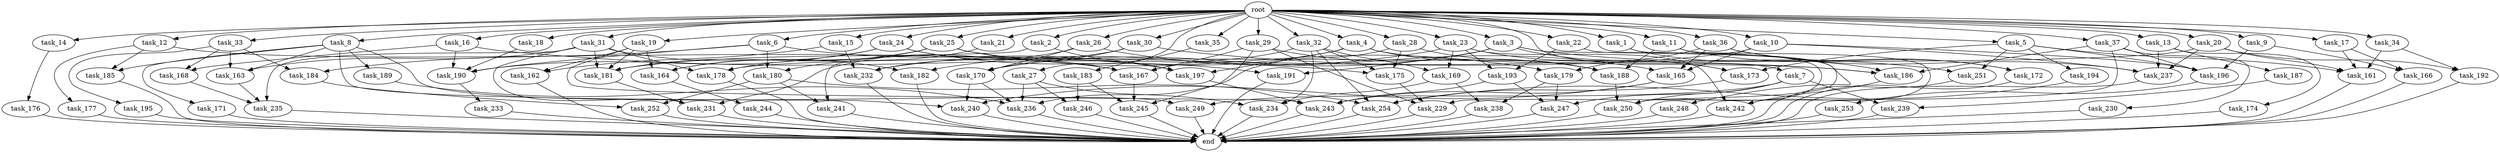 digraph G {
  root [size="0.000000"];
  task_11 [size="1024.000000"];
  task_234 [size="996432412672.000000"];
  task_239 [size="171798691840.000000"];
  task_233 [size="137438953472.000000"];
  task_185 [size="730144440320.000000"];
  task_2 [size="1024.000000"];
  task_182 [size="68719476736.000000"];
  task_21 [size="1024.000000"];
  task_164 [size="1417339207680.000000"];
  task_23 [size="1024.000000"];
  task_35 [size="1024.000000"];
  task_236 [size="858993459200.000000"];
  task_162 [size="996432412672.000000"];
  task_33 [size="1024.000000"];
  task_176 [size="137438953472.000000"];
  task_232 [size="309237645312.000000"];
  task_231 [size="532575944704.000000"];
  task_14 [size="1024.000000"];
  task_246 [size="274877906944.000000"];
  task_178 [size="1005022347264.000000"];
  task_3 [size="1024.000000"];
  task_249 [size="446676598784.000000"];
  task_254 [size="1022202216448.000000"];
  task_196 [size="1288490188800.000000"];
  task_187 [size="214748364800.000000"];
  task_197 [size="1013612281856.000000"];
  task_250 [size="979252543488.000000"];
  task_28 [size="1024.000000"];
  task_173 [size="532575944704.000000"];
  task_22 [size="1024.000000"];
  task_165 [size="1314259992576.000000"];
  task_242 [size="944892805120.000000"];
  task_5 [size="1024.000000"];
  task_30 [size="1024.000000"];
  task_179 [size="1279900254208.000000"];
  task_193 [size="171798691840.000000"];
  task_243 [size="2010044694528.000000"];
  task_183 [size="549755813888.000000"];
  task_9 [size="1024.000000"];
  task_244 [size="420906795008.000000"];
  task_168 [size="618475290624.000000"];
  task_27 [size="1024.000000"];
  task_238 [size="627065225216.000000"];
  task_195 [size="309237645312.000000"];
  task_20 [size="1024.000000"];
  task_166 [size="1168231104512.000000"];
  task_175 [size="1168231104512.000000"];
  task_37 [size="1024.000000"];
  task_245 [size="970662608896.000000"];
  task_194 [size="420906795008.000000"];
  task_169 [size="343597383680.000000"];
  task_247 [size="429496729600.000000"];
  task_252 [size="558345748480.000000"];
  task_230 [size="137438953472.000000"];
  task_186 [size="1245540515840.000000"];
  task_163 [size="652835028992.000000"];
  task_172 [size="1073741824000.000000"];
  task_251 [size="498216206336.000000"];
  task_188 [size="1039382085632.000000"];
  task_8 [size="1024.000000"];
  task_191 [size="214748364800.000000"];
  task_15 [size="1024.000000"];
  task_24 [size="1024.000000"];
  task_167 [size="1005022347264.000000"];
  task_31 [size="1024.000000"];
  task_12 [size="1024.000000"];
  task_32 [size="1024.000000"];
  task_189 [size="309237645312.000000"];
  task_171 [size="309237645312.000000"];
  end [size="0.000000"];
  task_10 [size="1024.000000"];
  task_29 [size="1024.000000"];
  task_241 [size="841813590016.000000"];
  task_1 [size="1024.000000"];
  task_34 [size="1024.000000"];
  task_192 [size="1099511627776.000000"];
  task_4 [size="1024.000000"];
  task_13 [size="1024.000000"];
  task_36 [size="1024.000000"];
  task_170 [size="532575944704.000000"];
  task_235 [size="1108101562368.000000"];
  task_16 [size="1024.000000"];
  task_181 [size="1735166787584.000000"];
  task_177 [size="420906795008.000000"];
  task_253 [size="309237645312.000000"];
  task_248 [size="137438953472.000000"];
  task_18 [size="1024.000000"];
  task_26 [size="1024.000000"];
  task_180 [size="730144440320.000000"];
  task_25 [size="1024.000000"];
  task_19 [size="1024.000000"];
  task_229 [size="970662608896.000000"];
  task_161 [size="2379411881984.000000"];
  task_184 [size="343597383680.000000"];
  task_17 [size="1024.000000"];
  task_190 [size="1030792151040.000000"];
  task_237 [size="2044404432896.000000"];
  task_240 [size="1202590842880.000000"];
  task_6 [size="1024.000000"];
  task_7 [size="1024.000000"];
  task_174 [size="214748364800.000000"];

  root -> task_11 [size="1.000000"];
  root -> task_28 [size="1.000000"];
  root -> task_10 [size="1.000000"];
  root -> task_20 [size="1.000000"];
  root -> task_2 [size="1.000000"];
  root -> task_4 [size="1.000000"];
  root -> task_13 [size="1.000000"];
  root -> task_21 [size="1.000000"];
  root -> task_16 [size="1.000000"];
  root -> task_22 [size="1.000000"];
  root -> task_15 [size="1.000000"];
  root -> task_36 [size="1.000000"];
  root -> task_33 [size="1.000000"];
  root -> task_1 [size="1.000000"];
  root -> task_5 [size="1.000000"];
  root -> task_14 [size="1.000000"];
  root -> task_18 [size="1.000000"];
  root -> task_26 [size="1.000000"];
  root -> task_6 [size="1.000000"];
  root -> task_25 [size="1.000000"];
  root -> task_24 [size="1.000000"];
  root -> task_9 [size="1.000000"];
  root -> task_23 [size="1.000000"];
  root -> task_3 [size="1.000000"];
  root -> task_19 [size="1.000000"];
  root -> task_27 [size="1.000000"];
  root -> task_35 [size="1.000000"];
  root -> task_17 [size="1.000000"];
  root -> task_31 [size="1.000000"];
  root -> task_12 [size="1.000000"];
  root -> task_32 [size="1.000000"];
  root -> task_34 [size="1.000000"];
  root -> task_37 [size="1.000000"];
  root -> task_30 [size="1.000000"];
  root -> task_8 [size="1.000000"];
  root -> task_7 [size="1.000000"];
  root -> task_29 [size="1.000000"];
  task_11 -> task_172 [size="209715200.000000"];
  task_11 -> task_242 [size="209715200.000000"];
  task_11 -> task_188 [size="209715200.000000"];
  task_234 -> end [size="1.000000"];
  task_239 -> end [size="1.000000"];
  task_233 -> end [size="1.000000"];
  task_185 -> end [size="1.000000"];
  task_2 -> task_241 [size="411041792.000000"];
  task_2 -> task_197 [size="411041792.000000"];
  task_182 -> end [size="1.000000"];
  task_21 -> task_180 [size="679477248.000000"];
  task_164 -> task_244 [size="411041792.000000"];
  task_23 -> task_193 [size="33554432.000000"];
  task_23 -> task_173 [size="33554432.000000"];
  task_23 -> task_169 [size="33554432.000000"];
  task_23 -> task_242 [size="33554432.000000"];
  task_23 -> task_182 [size="33554432.000000"];
  task_35 -> task_183 [size="536870912.000000"];
  task_236 -> end [size="1.000000"];
  task_162 -> end [size="1.000000"];
  task_33 -> task_168 [size="301989888.000000"];
  task_33 -> task_163 [size="301989888.000000"];
  task_33 -> task_195 [size="301989888.000000"];
  task_33 -> task_184 [size="301989888.000000"];
  task_176 -> end [size="1.000000"];
  task_232 -> end [size="1.000000"];
  task_231 -> end [size="1.000000"];
  task_14 -> task_176 [size="134217728.000000"];
  task_246 -> end [size="1.000000"];
  task_178 -> end [size="1.000000"];
  task_3 -> task_191 [size="75497472.000000"];
  task_3 -> task_173 [size="75497472.000000"];
  task_3 -> task_170 [size="75497472.000000"];
  task_3 -> task_250 [size="75497472.000000"];
  task_3 -> task_251 [size="75497472.000000"];
  task_249 -> end [size="1.000000"];
  task_254 -> end [size="1.000000"];
  task_196 -> task_253 [size="301989888.000000"];
  task_187 -> task_239 [size="33554432.000000"];
  task_197 -> task_243 [size="75497472.000000"];
  task_250 -> end [size="1.000000"];
  task_28 -> task_175 [size="536870912.000000"];
  task_28 -> task_188 [size="536870912.000000"];
  task_28 -> task_236 [size="536870912.000000"];
  task_173 -> task_254 [size="209715200.000000"];
  task_22 -> task_193 [size="134217728.000000"];
  task_22 -> task_248 [size="134217728.000000"];
  task_165 -> task_243 [size="838860800.000000"];
  task_165 -> task_240 [size="838860800.000000"];
  task_242 -> end [size="1.000000"];
  task_5 -> task_251 [size="411041792.000000"];
  task_5 -> task_161 [size="411041792.000000"];
  task_5 -> task_196 [size="411041792.000000"];
  task_5 -> task_194 [size="411041792.000000"];
  task_5 -> task_173 [size="411041792.000000"];
  task_30 -> task_186 [size="411041792.000000"];
  task_30 -> task_231 [size="411041792.000000"];
  task_30 -> task_170 [size="411041792.000000"];
  task_179 -> task_238 [size="75497472.000000"];
  task_179 -> task_247 [size="75497472.000000"];
  task_193 -> task_247 [size="209715200.000000"];
  task_193 -> task_243 [size="209715200.000000"];
  task_243 -> end [size="1.000000"];
  task_183 -> task_245 [size="134217728.000000"];
  task_183 -> task_246 [size="134217728.000000"];
  task_9 -> task_196 [size="301989888.000000"];
  task_9 -> task_166 [size="301989888.000000"];
  task_244 -> end [size="1.000000"];
  task_168 -> task_235 [size="838860800.000000"];
  task_27 -> task_234 [size="134217728.000000"];
  task_27 -> task_236 [size="134217728.000000"];
  task_27 -> task_246 [size="134217728.000000"];
  task_238 -> end [size="1.000000"];
  task_195 -> end [size="1.000000"];
  task_20 -> task_161 [size="536870912.000000"];
  task_20 -> task_178 [size="536870912.000000"];
  task_20 -> task_237 [size="536870912.000000"];
  task_20 -> task_192 [size="536870912.000000"];
  task_166 -> end [size="1.000000"];
  task_175 -> task_229 [size="679477248.000000"];
  task_37 -> task_186 [size="134217728.000000"];
  task_37 -> task_196 [size="134217728.000000"];
  task_37 -> task_229 [size="134217728.000000"];
  task_37 -> task_230 [size="134217728.000000"];
  task_245 -> end [size="1.000000"];
  task_194 -> task_254 [size="75497472.000000"];
  task_169 -> task_234 [size="536870912.000000"];
  task_169 -> task_238 [size="536870912.000000"];
  task_247 -> end [size="1.000000"];
  task_252 -> end [size="1.000000"];
  task_230 -> end [size="1.000000"];
  task_186 -> task_242 [size="679477248.000000"];
  task_163 -> task_235 [size="209715200.000000"];
  task_172 -> end [size="1.000000"];
  task_251 -> end [size="1.000000"];
  task_188 -> task_250 [size="209715200.000000"];
  task_8 -> task_163 [size="301989888.000000"];
  task_8 -> task_185 [size="301989888.000000"];
  task_8 -> task_189 [size="301989888.000000"];
  task_8 -> task_171 [size="301989888.000000"];
  task_8 -> task_240 [size="301989888.000000"];
  task_8 -> task_249 [size="301989888.000000"];
  task_191 -> end [size="1.000000"];
  task_15 -> task_162 [size="134217728.000000"];
  task_15 -> task_232 [size="134217728.000000"];
  task_24 -> task_164 [size="134217728.000000"];
  task_24 -> task_191 [size="134217728.000000"];
  task_24 -> task_167 [size="134217728.000000"];
  task_24 -> task_190 [size="134217728.000000"];
  task_167 -> task_245 [size="679477248.000000"];
  task_31 -> task_235 [size="33554432.000000"];
  task_31 -> task_181 [size="33554432.000000"];
  task_31 -> task_178 [size="33554432.000000"];
  task_31 -> task_163 [size="33554432.000000"];
  task_31 -> task_182 [size="33554432.000000"];
  task_31 -> task_231 [size="33554432.000000"];
  task_12 -> task_177 [size="411041792.000000"];
  task_12 -> task_185 [size="411041792.000000"];
  task_12 -> task_167 [size="411041792.000000"];
  task_32 -> task_175 [size="301989888.000000"];
  task_32 -> task_169 [size="301989888.000000"];
  task_32 -> task_234 [size="301989888.000000"];
  task_32 -> task_254 [size="301989888.000000"];
  task_32 -> task_167 [size="301989888.000000"];
  task_189 -> task_236 [size="134217728.000000"];
  task_171 -> end [size="1.000000"];
  task_10 -> task_196 [size="411041792.000000"];
  task_10 -> task_181 [size="411041792.000000"];
  task_10 -> task_165 [size="411041792.000000"];
  task_10 -> task_237 [size="411041792.000000"];
  task_29 -> task_229 [size="134217728.000000"];
  task_29 -> task_245 [size="134217728.000000"];
  task_29 -> task_188 [size="134217728.000000"];
  task_29 -> task_167 [size="134217728.000000"];
  task_241 -> end [size="1.000000"];
  task_1 -> task_186 [size="536870912.000000"];
  task_1 -> task_250 [size="536870912.000000"];
  task_34 -> task_161 [size="536870912.000000"];
  task_34 -> task_192 [size="536870912.000000"];
  task_192 -> end [size="1.000000"];
  task_4 -> task_186 [size="134217728.000000"];
  task_4 -> task_197 [size="134217728.000000"];
  task_4 -> task_188 [size="134217728.000000"];
  task_4 -> task_232 [size="134217728.000000"];
  task_13 -> task_174 [size="209715200.000000"];
  task_13 -> task_237 [size="209715200.000000"];
  task_13 -> task_187 [size="209715200.000000"];
  task_36 -> task_172 [size="838860800.000000"];
  task_36 -> task_179 [size="838860800.000000"];
  task_36 -> task_165 [size="838860800.000000"];
  task_36 -> task_237 [size="838860800.000000"];
  task_170 -> task_236 [size="33554432.000000"];
  task_170 -> task_240 [size="33554432.000000"];
  task_235 -> end [size="1.000000"];
  task_16 -> task_175 [size="301989888.000000"];
  task_16 -> task_168 [size="301989888.000000"];
  task_16 -> task_190 [size="301989888.000000"];
  task_181 -> task_231 [size="75497472.000000"];
  task_177 -> end [size="1.000000"];
  task_253 -> end [size="1.000000"];
  task_248 -> end [size="1.000000"];
  task_18 -> task_190 [size="536870912.000000"];
  task_26 -> task_170 [size="33554432.000000"];
  task_26 -> task_165 [size="33554432.000000"];
  task_26 -> task_232 [size="33554432.000000"];
  task_180 -> task_241 [size="411041792.000000"];
  task_180 -> task_252 [size="411041792.000000"];
  task_180 -> task_254 [size="411041792.000000"];
  task_25 -> task_164 [size="411041792.000000"];
  task_25 -> task_179 [size="411041792.000000"];
  task_25 -> task_181 [size="411041792.000000"];
  task_25 -> task_197 [size="411041792.000000"];
  task_25 -> task_178 [size="411041792.000000"];
  task_19 -> task_164 [size="838860800.000000"];
  task_19 -> task_181 [size="838860800.000000"];
  task_19 -> task_243 [size="838860800.000000"];
  task_19 -> task_162 [size="838860800.000000"];
  task_229 -> end [size="1.000000"];
  task_161 -> end [size="1.000000"];
  task_184 -> task_252 [size="134217728.000000"];
  task_17 -> task_161 [size="838860800.000000"];
  task_17 -> task_166 [size="838860800.000000"];
  task_190 -> task_233 [size="134217728.000000"];
  task_237 -> end [size="1.000000"];
  task_240 -> end [size="1.000000"];
  task_6 -> task_197 [size="33554432.000000"];
  task_6 -> task_184 [size="33554432.000000"];
  task_6 -> task_180 [size="33554432.000000"];
  task_6 -> task_190 [size="33554432.000000"];
  task_7 -> task_250 [size="134217728.000000"];
  task_7 -> task_247 [size="134217728.000000"];
  task_7 -> task_239 [size="134217728.000000"];
  task_7 -> task_249 [size="134217728.000000"];
  task_174 -> end [size="1.000000"];
}
